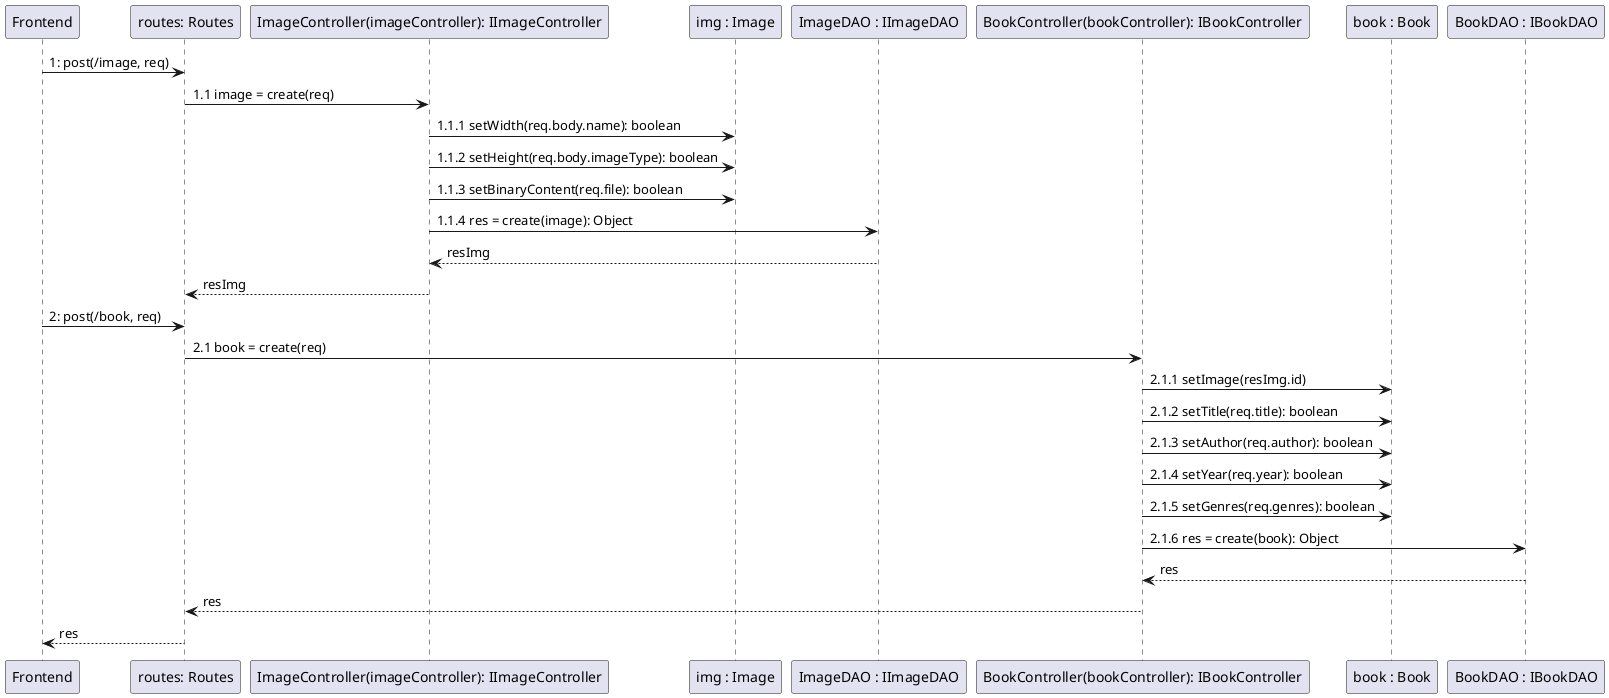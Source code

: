 @startuml es2
skinparam class {
    BackgroundColor Snow
    BorderColor Black
}
Frontend -> "routes: Routes" : 1: post(/image, req)
"routes: Routes" -> "ImageController(imageController): IImageController" : 1.1 image = create(req)

"ImageController(imageController): IImageController" -> "img : Image" : 1.1.1 setWidth(req.body.name): boolean
"ImageController(imageController): IImageController" -> "img : Image" : 1.1.2 setHeight(req.body.imageType): boolean
"ImageController(imageController): IImageController" -> "img : Image" : 1.1.3 setBinaryContent(req.file): boolean

"ImageController(imageController): IImageController" -> "ImageDAO : IImageDAO" : 1.1.4 res = create(image): Object

"ImageDAO : IImageDAO" --> "ImageController(imageController): IImageController" : resImg
"routes: Routes" <-- "ImageController(imageController): IImageController" : resImg

Frontend -> "routes: Routes" : 2: post(/book, req)

"routes: Routes" -> "BookController(bookController): IBookController" : 2.1 book = create(req)


"BookController(bookController): IBookController" -> "book : Book" : 2.1.1 setImage(resImg.id)
"BookController(bookController): IBookController" -> "book : Book" : 2.1.2 setTitle(req.title): boolean
"BookController(bookController): IBookController" -> "book : Book" : 2.1.3 setAuthor(req.author): boolean
"BookController(bookController): IBookController" -> "book : Book" : 2.1.4 setYear(req.year): boolean
"BookController(bookController): IBookController" -> "book : Book" : 2.1.5 setGenres(req.genres): boolean

"BookController(bookController): IBookController" -> "BookDAO : IBookDAO" : 2.1.6 res = create(book): Object

"BookDAO : IBookDAO" --> "BookController(bookController): IBookController" : res
"routes: Routes" <-- "BookController(bookController): IBookController" : res


"routes: Routes" --> Frontend : res

@enduml

